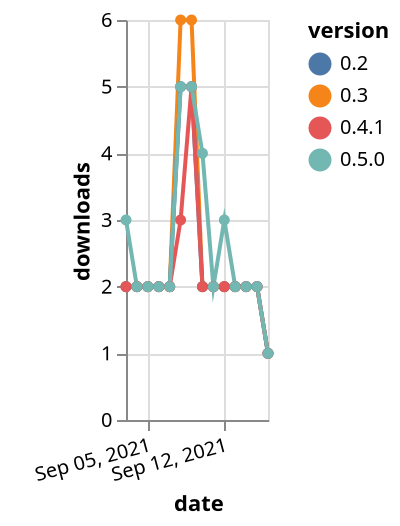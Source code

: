 {"$schema": "https://vega.github.io/schema/vega-lite/v5.json", "description": "A simple bar chart with embedded data.", "data": {"values": [{"date": "2021-09-03", "total": 3718, "delta": 2, "version": "0.3"}, {"date": "2021-09-04", "total": 3720, "delta": 2, "version": "0.3"}, {"date": "2021-09-05", "total": 3722, "delta": 2, "version": "0.3"}, {"date": "2021-09-06", "total": 3724, "delta": 2, "version": "0.3"}, {"date": "2021-09-07", "total": 3726, "delta": 2, "version": "0.3"}, {"date": "2021-09-08", "total": 3732, "delta": 6, "version": "0.3"}, {"date": "2021-09-09", "total": 3738, "delta": 6, "version": "0.3"}, {"date": "2021-09-10", "total": 3740, "delta": 2, "version": "0.3"}, {"date": "2021-09-11", "total": 3742, "delta": 2, "version": "0.3"}, {"date": "2021-09-12", "total": 3744, "delta": 2, "version": "0.3"}, {"date": "2021-09-13", "total": 3746, "delta": 2, "version": "0.3"}, {"date": "2021-09-14", "total": 3748, "delta": 2, "version": "0.3"}, {"date": "2021-09-15", "total": 3750, "delta": 2, "version": "0.3"}, {"date": "2021-09-16", "total": 3751, "delta": 1, "version": "0.3"}, {"date": "2021-09-03", "total": 3625, "delta": 2, "version": "0.2"}, {"date": "2021-09-04", "total": 3627, "delta": 2, "version": "0.2"}, {"date": "2021-09-05", "total": 3629, "delta": 2, "version": "0.2"}, {"date": "2021-09-06", "total": 3631, "delta": 2, "version": "0.2"}, {"date": "2021-09-07", "total": 3633, "delta": 2, "version": "0.2"}, {"date": "2021-09-08", "total": 3638, "delta": 5, "version": "0.2"}, {"date": "2021-09-09", "total": 3643, "delta": 5, "version": "0.2"}, {"date": "2021-09-10", "total": 3645, "delta": 2, "version": "0.2"}, {"date": "2021-09-11", "total": 3647, "delta": 2, "version": "0.2"}, {"date": "2021-09-12", "total": 3649, "delta": 2, "version": "0.2"}, {"date": "2021-09-13", "total": 3651, "delta": 2, "version": "0.2"}, {"date": "2021-09-14", "total": 3653, "delta": 2, "version": "0.2"}, {"date": "2021-09-15", "total": 3655, "delta": 2, "version": "0.2"}, {"date": "2021-09-16", "total": 3656, "delta": 1, "version": "0.2"}, {"date": "2021-09-03", "total": 3361, "delta": 2, "version": "0.4.1"}, {"date": "2021-09-04", "total": 3363, "delta": 2, "version": "0.4.1"}, {"date": "2021-09-05", "total": 3365, "delta": 2, "version": "0.4.1"}, {"date": "2021-09-06", "total": 3367, "delta": 2, "version": "0.4.1"}, {"date": "2021-09-07", "total": 3369, "delta": 2, "version": "0.4.1"}, {"date": "2021-09-08", "total": 3372, "delta": 3, "version": "0.4.1"}, {"date": "2021-09-09", "total": 3377, "delta": 5, "version": "0.4.1"}, {"date": "2021-09-10", "total": 3379, "delta": 2, "version": "0.4.1"}, {"date": "2021-09-11", "total": 3381, "delta": 2, "version": "0.4.1"}, {"date": "2021-09-12", "total": 3383, "delta": 2, "version": "0.4.1"}, {"date": "2021-09-13", "total": 3385, "delta": 2, "version": "0.4.1"}, {"date": "2021-09-14", "total": 3387, "delta": 2, "version": "0.4.1"}, {"date": "2021-09-15", "total": 3389, "delta": 2, "version": "0.4.1"}, {"date": "2021-09-16", "total": 3390, "delta": 1, "version": "0.4.1"}, {"date": "2021-09-03", "total": 2801, "delta": 3, "version": "0.5.0"}, {"date": "2021-09-04", "total": 2803, "delta": 2, "version": "0.5.0"}, {"date": "2021-09-05", "total": 2805, "delta": 2, "version": "0.5.0"}, {"date": "2021-09-06", "total": 2807, "delta": 2, "version": "0.5.0"}, {"date": "2021-09-07", "total": 2809, "delta": 2, "version": "0.5.0"}, {"date": "2021-09-08", "total": 2814, "delta": 5, "version": "0.5.0"}, {"date": "2021-09-09", "total": 2819, "delta": 5, "version": "0.5.0"}, {"date": "2021-09-10", "total": 2823, "delta": 4, "version": "0.5.0"}, {"date": "2021-09-11", "total": 2825, "delta": 2, "version": "0.5.0"}, {"date": "2021-09-12", "total": 2828, "delta": 3, "version": "0.5.0"}, {"date": "2021-09-13", "total": 2830, "delta": 2, "version": "0.5.0"}, {"date": "2021-09-14", "total": 2832, "delta": 2, "version": "0.5.0"}, {"date": "2021-09-15", "total": 2834, "delta": 2, "version": "0.5.0"}, {"date": "2021-09-16", "total": 2835, "delta": 1, "version": "0.5.0"}]}, "width": "container", "mark": {"type": "line", "point": {"filled": true}}, "encoding": {"x": {"field": "date", "type": "temporal", "timeUnit": "yearmonthdate", "title": "date", "axis": {"labelAngle": -15}}, "y": {"field": "delta", "type": "quantitative", "title": "downloads"}, "color": {"field": "version", "type": "nominal"}, "tooltip": {"field": "delta"}}}